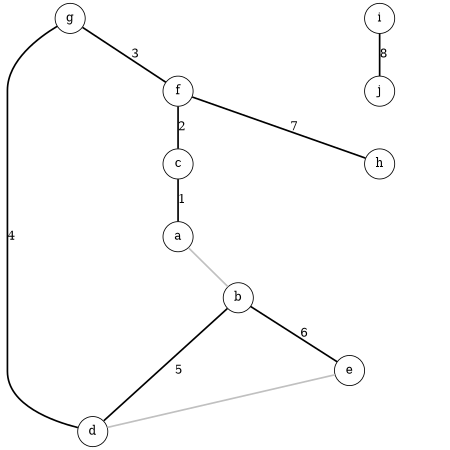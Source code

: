 graph G {
  size="3,3"
  ratio="fill"
  node[shape="circle"]
  edge[style="bold"]
  a;
  b;
  c;
  d;
  e;
  f;
  g;
  h;
  i;
  j;

  c -- a[label="1"]
  a -- b[color="gray",style="bold",weight=0]
  f -- c[label="2"]
  g -- f[label="3"]
  f -- h[label="7"]
  g -- d[label="4"]
  b -- e[label="6"]
  b -- d[label="5"]
  e -- d[color="gray",style="bold",weight=0]

  i -- j[label="8"]
}
